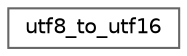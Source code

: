 digraph "类继承关系图"
{
 // LATEX_PDF_SIZE
  bgcolor="transparent";
  edge [fontname=Helvetica,fontsize=10,labelfontname=Helvetica,labelfontsize=10];
  node [fontname=Helvetica,fontsize=10,shape=box,height=0.2,width=0.4];
  rankdir="LR";
  Node0 [id="Node000000",label="utf8_to_utf16",height=0.2,width=0.4,color="grey40", fillcolor="white", style="filled",URL="$classdetail_1_1utf8__to__utf16.html",tooltip=" "];
}
